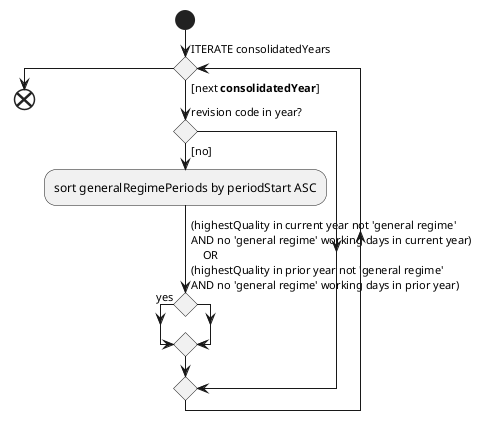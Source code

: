{
  "sha1": "4wwn1jtzj4jtsacddhapk1nak8jna07",
  "insertion": {
    "when": "2024-05-30T20:48:20.598Z",
    "user": "plantuml@gmail.com"
  }
}
@startuml
skinparam conditionStyle diamond
start
while (ITERATE consolidatedYears) is ([next <b>consolidatedYear</b>])
  if (revision code in year?) then ([no])
    :sort generalRegimePeriods by periodStart ASC;
    if (<U+0028>highestQuality in current year not 'general regime'\nAND no 'general regime' working days in current year<U+0029>\n    OR\n<U+0028>highestQuality in prior year not 'general regime'\nAND no 'general regime' working days in prior year<U+0029>) then (yes)
    else
    endif
  else
  endif
endwhile
end
@enduml
